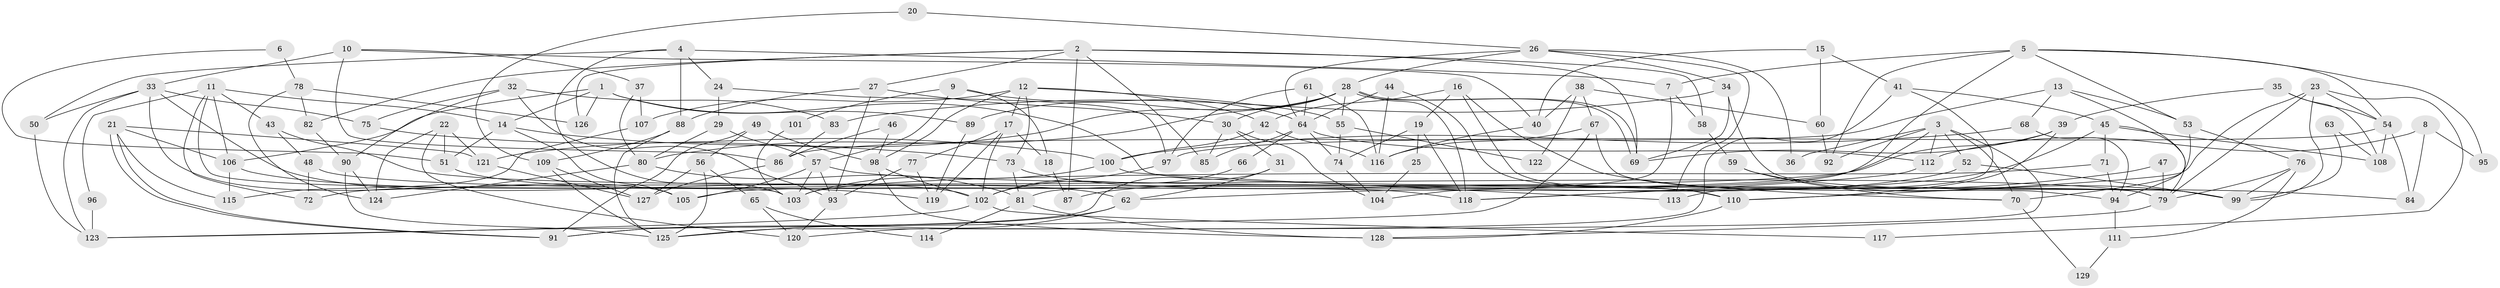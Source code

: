 // Generated by graph-tools (version 1.1) at 2025/52/03/09/25 04:52:02]
// undirected, 129 vertices, 258 edges
graph export_dot {
graph [start="1"]
  node [color=gray90,style=filled];
  1;
  2;
  3;
  4;
  5;
  6;
  7;
  8;
  9;
  10;
  11;
  12;
  13;
  14;
  15;
  16;
  17;
  18;
  19;
  20;
  21;
  22;
  23;
  24;
  25;
  26;
  27;
  28;
  29;
  30;
  31;
  32;
  33;
  34;
  35;
  36;
  37;
  38;
  39;
  40;
  41;
  42;
  43;
  44;
  45;
  46;
  47;
  48;
  49;
  50;
  51;
  52;
  53;
  54;
  55;
  56;
  57;
  58;
  59;
  60;
  61;
  62;
  63;
  64;
  65;
  66;
  67;
  68;
  69;
  70;
  71;
  72;
  73;
  74;
  75;
  76;
  77;
  78;
  79;
  80;
  81;
  82;
  83;
  84;
  85;
  86;
  87;
  88;
  89;
  90;
  91;
  92;
  93;
  94;
  95;
  96;
  97;
  98;
  99;
  100;
  101;
  102;
  103;
  104;
  105;
  106;
  107;
  108;
  109;
  110;
  111;
  112;
  113;
  114;
  115;
  116;
  117;
  118;
  119;
  120;
  121;
  122;
  123;
  124;
  125;
  126;
  127;
  128;
  129;
  1 -- 14;
  1 -- 79;
  1 -- 89;
  1 -- 106;
  1 -- 126;
  2 -- 27;
  2 -- 85;
  2 -- 58;
  2 -- 69;
  2 -- 82;
  2 -- 87;
  2 -- 126;
  3 -- 70;
  3 -- 125;
  3 -- 36;
  3 -- 52;
  3 -- 92;
  3 -- 105;
  3 -- 112;
  4 -- 50;
  4 -- 103;
  4 -- 7;
  4 -- 24;
  4 -- 88;
  5 -- 54;
  5 -- 7;
  5 -- 53;
  5 -- 81;
  5 -- 92;
  5 -- 95;
  6 -- 78;
  6 -- 51;
  7 -- 104;
  7 -- 58;
  8 -- 84;
  8 -- 112;
  8 -- 95;
  9 -- 18;
  9 -- 57;
  9 -- 64;
  9 -- 101;
  10 -- 40;
  10 -- 37;
  10 -- 33;
  10 -- 86;
  11 -- 14;
  11 -- 106;
  11 -- 43;
  11 -- 72;
  11 -- 96;
  11 -- 103;
  12 -- 73;
  12 -- 55;
  12 -- 17;
  12 -- 42;
  12 -- 98;
  12 -- 107;
  13 -- 68;
  13 -- 53;
  13 -- 86;
  13 -- 94;
  14 -- 73;
  14 -- 105;
  14 -- 51;
  15 -- 41;
  15 -- 40;
  15 -- 60;
  16 -- 42;
  16 -- 70;
  16 -- 19;
  16 -- 110;
  17 -- 77;
  17 -- 18;
  17 -- 102;
  17 -- 119;
  18 -- 87;
  19 -- 118;
  19 -- 25;
  19 -- 74;
  20 -- 26;
  20 -- 109;
  21 -- 91;
  21 -- 91;
  21 -- 106;
  21 -- 115;
  21 -- 121;
  22 -- 51;
  22 -- 124;
  22 -- 120;
  22 -- 121;
  23 -- 110;
  23 -- 54;
  23 -- 79;
  23 -- 99;
  23 -- 117;
  24 -- 29;
  24 -- 97;
  25 -- 104;
  26 -- 64;
  26 -- 28;
  26 -- 34;
  26 -- 36;
  26 -- 113;
  27 -- 30;
  27 -- 88;
  27 -- 93;
  28 -- 121;
  28 -- 69;
  28 -- 69;
  28 -- 30;
  28 -- 55;
  28 -- 80;
  28 -- 89;
  28 -- 118;
  29 -- 57;
  29 -- 80;
  30 -- 31;
  30 -- 85;
  30 -- 104;
  31 -- 91;
  31 -- 62;
  32 -- 75;
  32 -- 83;
  32 -- 90;
  32 -- 93;
  33 -- 102;
  33 -- 50;
  33 -- 75;
  33 -- 105;
  33 -- 123;
  34 -- 69;
  34 -- 83;
  34 -- 99;
  35 -- 39;
  35 -- 108;
  35 -- 54;
  37 -- 80;
  37 -- 107;
  38 -- 67;
  38 -- 60;
  38 -- 40;
  38 -- 122;
  39 -- 69;
  39 -- 110;
  39 -- 72;
  40 -- 116;
  41 -- 113;
  41 -- 120;
  41 -- 45;
  42 -- 116;
  42 -- 100;
  43 -- 79;
  43 -- 48;
  44 -- 64;
  44 -- 110;
  44 -- 116;
  45 -- 79;
  45 -- 62;
  45 -- 71;
  45 -- 108;
  46 -- 86;
  46 -- 98;
  47 -- 79;
  47 -- 118;
  48 -- 72;
  48 -- 118;
  49 -- 56;
  49 -- 98;
  49 -- 91;
  50 -- 123;
  51 -- 62;
  52 -- 99;
  52 -- 87;
  53 -- 76;
  53 -- 70;
  54 -- 97;
  54 -- 84;
  54 -- 108;
  55 -- 74;
  55 -- 122;
  56 -- 125;
  56 -- 127;
  56 -- 65;
  57 -- 93;
  57 -- 105;
  57 -- 84;
  57 -- 103;
  58 -- 59;
  59 -- 99;
  59 -- 70;
  60 -- 92;
  61 -- 116;
  61 -- 64;
  61 -- 97;
  62 -- 91;
  62 -- 125;
  63 -- 99;
  63 -- 108;
  64 -- 112;
  64 -- 66;
  64 -- 74;
  64 -- 85;
  65 -- 120;
  65 -- 114;
  66 -- 102;
  67 -- 94;
  67 -- 123;
  67 -- 116;
  68 -- 94;
  68 -- 100;
  70 -- 129;
  71 -- 103;
  71 -- 94;
  73 -- 110;
  73 -- 81;
  74 -- 104;
  75 -- 100;
  76 -- 99;
  76 -- 79;
  76 -- 111;
  77 -- 119;
  77 -- 93;
  78 -- 82;
  78 -- 126;
  78 -- 124;
  79 -- 128;
  80 -- 124;
  80 -- 81;
  81 -- 114;
  81 -- 128;
  82 -- 90;
  83 -- 86;
  86 -- 127;
  88 -- 125;
  88 -- 109;
  89 -- 119;
  90 -- 125;
  90 -- 124;
  93 -- 120;
  94 -- 111;
  96 -- 123;
  97 -- 102;
  98 -- 102;
  98 -- 128;
  100 -- 103;
  100 -- 113;
  101 -- 103;
  102 -- 117;
  102 -- 123;
  106 -- 119;
  106 -- 115;
  107 -- 115;
  109 -- 127;
  109 -- 125;
  110 -- 128;
  111 -- 129;
  112 -- 118;
  121 -- 127;
}

